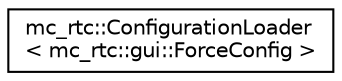 digraph "Graphical Class Hierarchy"
{
 // INTERACTIVE_SVG=YES
  edge [fontname="Helvetica",fontsize="10",labelfontname="Helvetica",labelfontsize="10"];
  node [fontname="Helvetica",fontsize="10",shape=record];
  rankdir="LR";
  Node0 [label="mc_rtc::ConfigurationLoader\l\< mc_rtc::gui::ForceConfig \>",height=0.2,width=0.4,color="black", fillcolor="white", style="filled",URL="$structmc__rtc_1_1ConfigurationLoader_3_01mc__rtc_1_1gui_1_1ForceConfig_01_4.html"];
}
